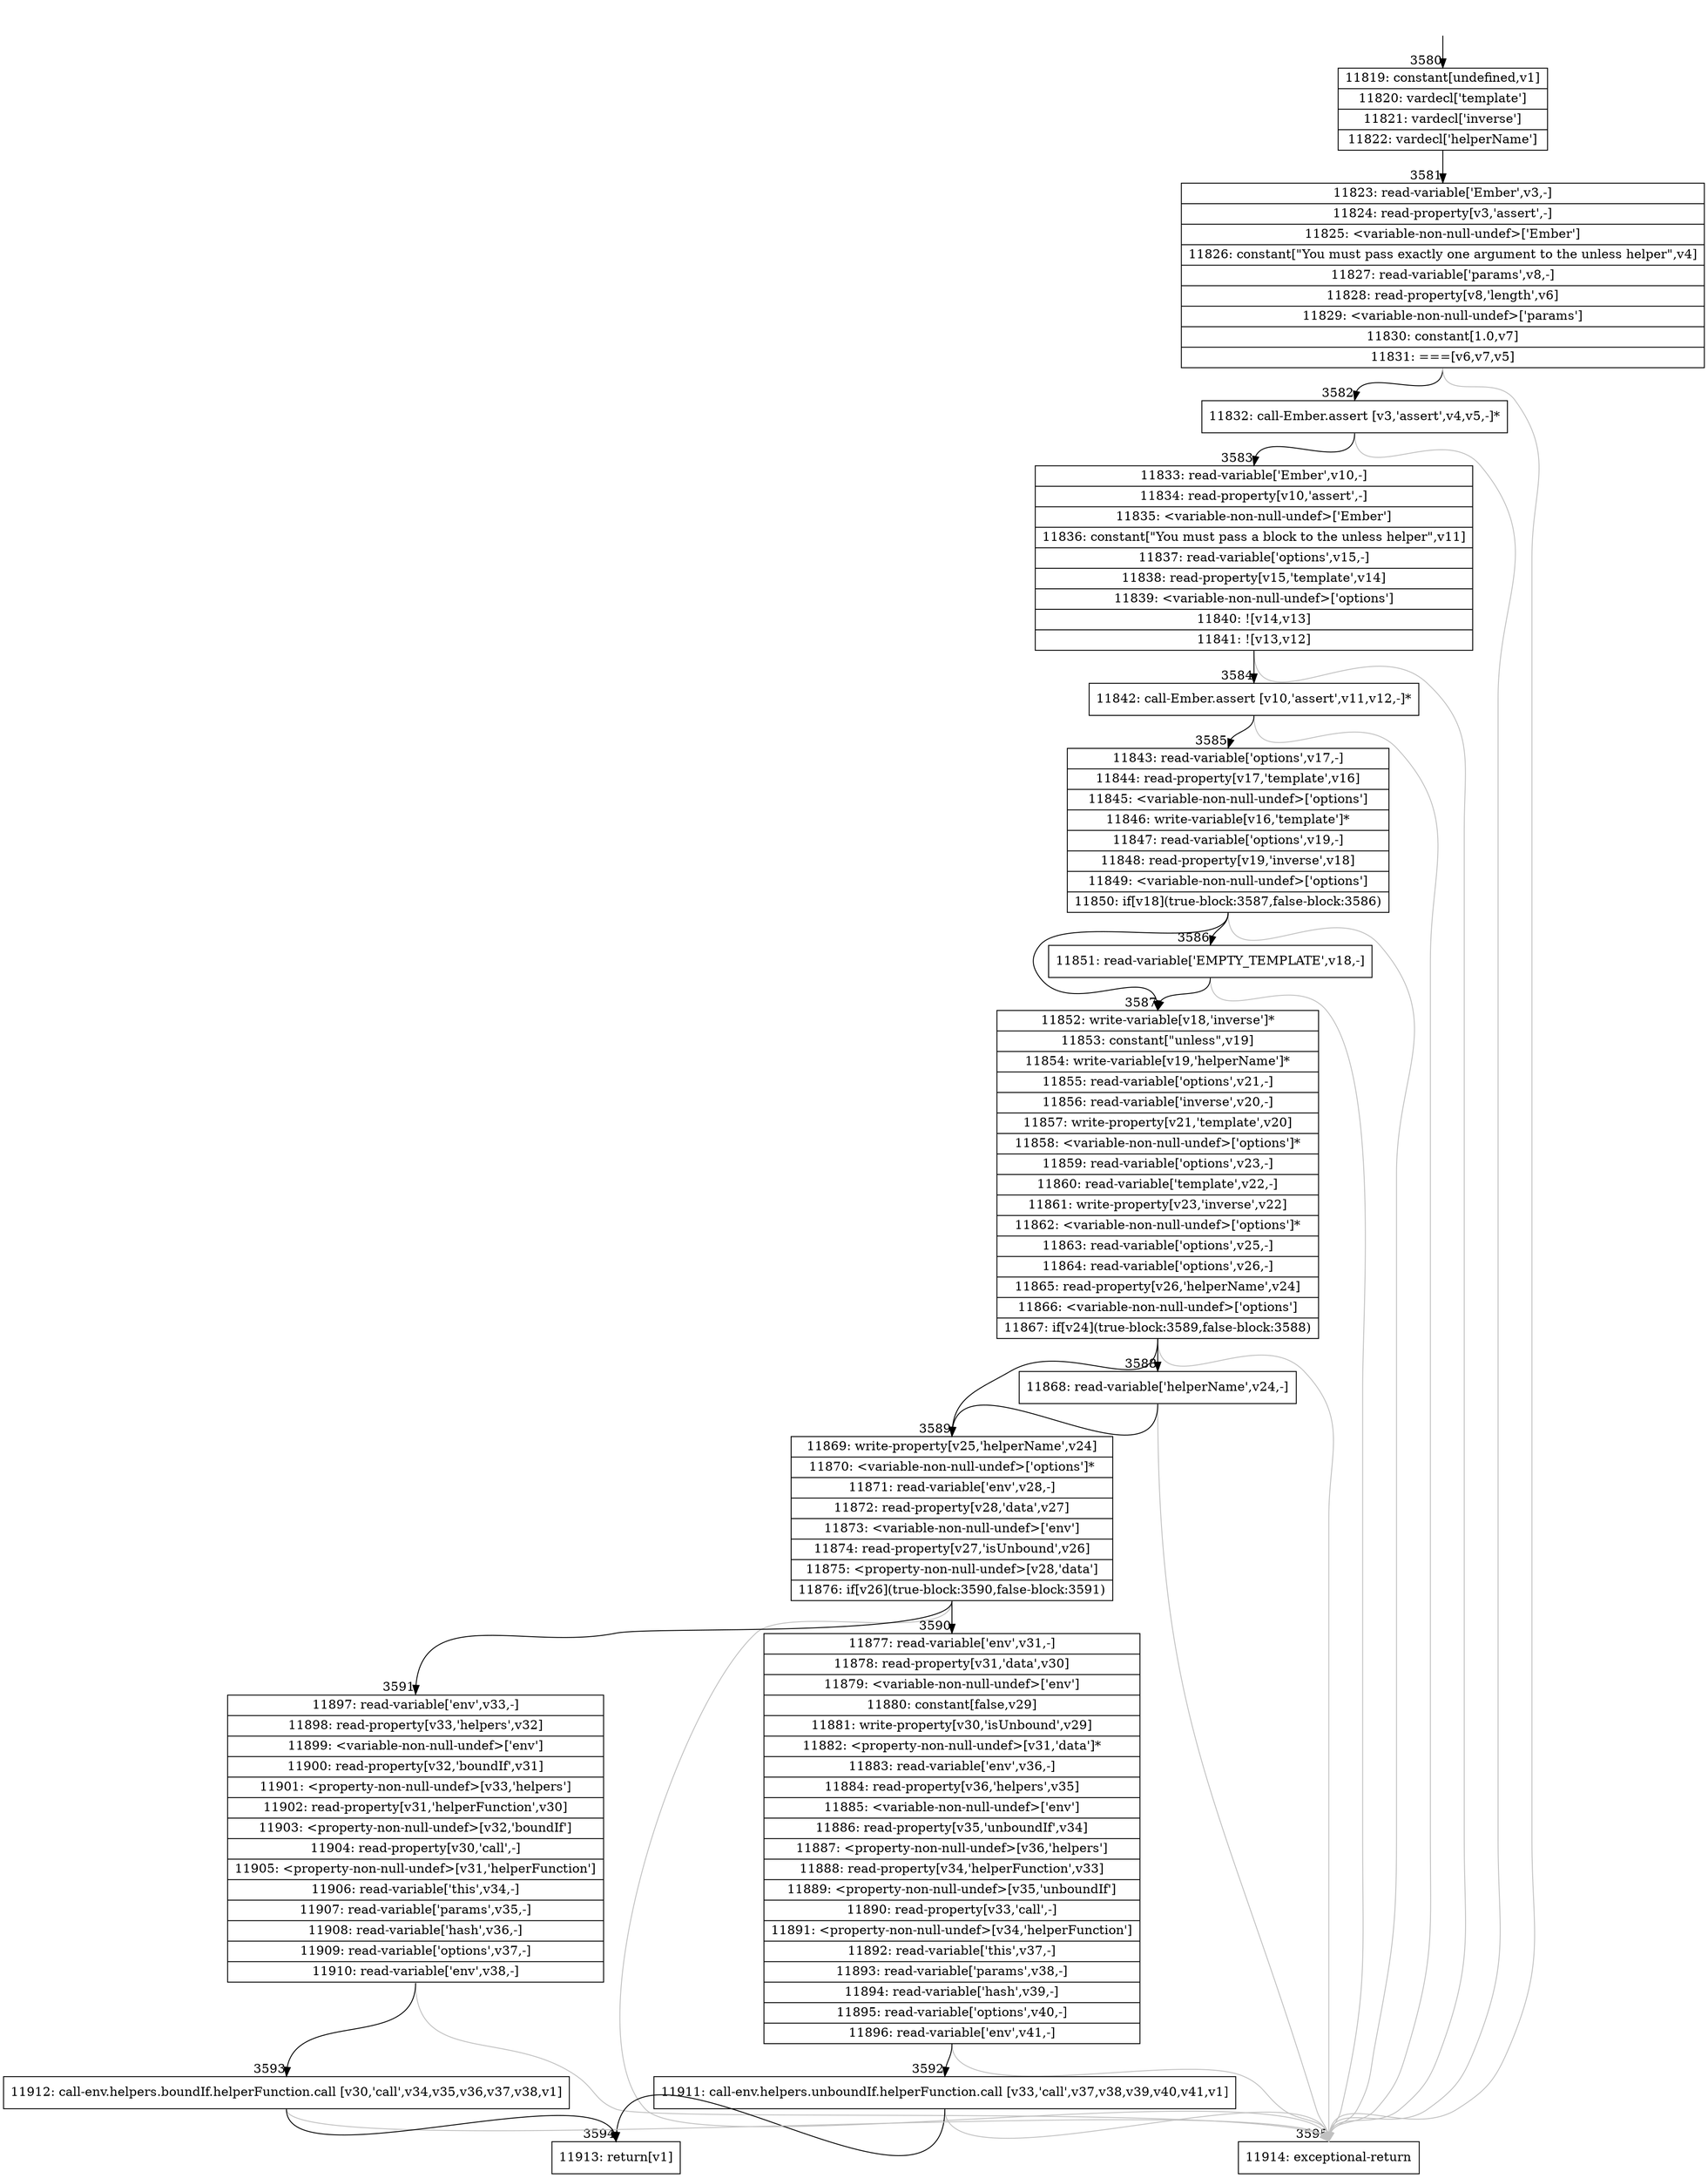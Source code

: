 digraph {
rankdir="TD"
BB_entry283[shape=none,label=""];
BB_entry283 -> BB3580 [tailport=s, headport=n, headlabel="    3580"]
BB3580 [shape=record label="{11819: constant[undefined,v1]|11820: vardecl['template']|11821: vardecl['inverse']|11822: vardecl['helperName']}" ] 
BB3580 -> BB3581 [tailport=s, headport=n, headlabel="      3581"]
BB3581 [shape=record label="{11823: read-variable['Ember',v3,-]|11824: read-property[v3,'assert',-]|11825: \<variable-non-null-undef\>['Ember']|11826: constant[\"You must pass exactly one argument to the unless helper\",v4]|11827: read-variable['params',v8,-]|11828: read-property[v8,'length',v6]|11829: \<variable-non-null-undef\>['params']|11830: constant[1.0,v7]|11831: ===[v6,v7,v5]}" ] 
BB3581 -> BB3582 [tailport=s, headport=n, headlabel="      3582"]
BB3581 -> BB3595 [tailport=s, headport=n, color=gray, headlabel="      3595"]
BB3582 [shape=record label="{11832: call-Ember.assert [v3,'assert',v4,v5,-]*}" ] 
BB3582 -> BB3583 [tailport=s, headport=n, headlabel="      3583"]
BB3582 -> BB3595 [tailport=s, headport=n, color=gray]
BB3583 [shape=record label="{11833: read-variable['Ember',v10,-]|11834: read-property[v10,'assert',-]|11835: \<variable-non-null-undef\>['Ember']|11836: constant[\"You must pass a block to the unless helper\",v11]|11837: read-variable['options',v15,-]|11838: read-property[v15,'template',v14]|11839: \<variable-non-null-undef\>['options']|11840: ![v14,v13]|11841: ![v13,v12]}" ] 
BB3583 -> BB3584 [tailport=s, headport=n, headlabel="      3584"]
BB3583 -> BB3595 [tailport=s, headport=n, color=gray]
BB3584 [shape=record label="{11842: call-Ember.assert [v10,'assert',v11,v12,-]*}" ] 
BB3584 -> BB3585 [tailport=s, headport=n, headlabel="      3585"]
BB3584 -> BB3595 [tailport=s, headport=n, color=gray]
BB3585 [shape=record label="{11843: read-variable['options',v17,-]|11844: read-property[v17,'template',v16]|11845: \<variable-non-null-undef\>['options']|11846: write-variable[v16,'template']*|11847: read-variable['options',v19,-]|11848: read-property[v19,'inverse',v18]|11849: \<variable-non-null-undef\>['options']|11850: if[v18](true-block:3587,false-block:3586)}" ] 
BB3585 -> BB3587 [tailport=s, headport=n, headlabel="      3587"]
BB3585 -> BB3586 [tailport=s, headport=n, headlabel="      3586"]
BB3585 -> BB3595 [tailport=s, headport=n, color=gray]
BB3586 [shape=record label="{11851: read-variable['EMPTY_TEMPLATE',v18,-]}" ] 
BB3586 -> BB3587 [tailport=s, headport=n]
BB3586 -> BB3595 [tailport=s, headport=n, color=gray]
BB3587 [shape=record label="{11852: write-variable[v18,'inverse']*|11853: constant[\"unless\",v19]|11854: write-variable[v19,'helperName']*|11855: read-variable['options',v21,-]|11856: read-variable['inverse',v20,-]|11857: write-property[v21,'template',v20]|11858: \<variable-non-null-undef\>['options']*|11859: read-variable['options',v23,-]|11860: read-variable['template',v22,-]|11861: write-property[v23,'inverse',v22]|11862: \<variable-non-null-undef\>['options']*|11863: read-variable['options',v25,-]|11864: read-variable['options',v26,-]|11865: read-property[v26,'helperName',v24]|11866: \<variable-non-null-undef\>['options']|11867: if[v24](true-block:3589,false-block:3588)}" ] 
BB3587 -> BB3589 [tailport=s, headport=n, headlabel="      3589"]
BB3587 -> BB3588 [tailport=s, headport=n, headlabel="      3588"]
BB3587 -> BB3595 [tailport=s, headport=n, color=gray]
BB3588 [shape=record label="{11868: read-variable['helperName',v24,-]}" ] 
BB3588 -> BB3589 [tailport=s, headport=n]
BB3588 -> BB3595 [tailport=s, headport=n, color=gray]
BB3589 [shape=record label="{11869: write-property[v25,'helperName',v24]|11870: \<variable-non-null-undef\>['options']*|11871: read-variable['env',v28,-]|11872: read-property[v28,'data',v27]|11873: \<variable-non-null-undef\>['env']|11874: read-property[v27,'isUnbound',v26]|11875: \<property-non-null-undef\>[v28,'data']|11876: if[v26](true-block:3590,false-block:3591)}" ] 
BB3589 -> BB3590 [tailport=s, headport=n, headlabel="      3590"]
BB3589 -> BB3591 [tailport=s, headport=n, headlabel="      3591"]
BB3589 -> BB3595 [tailport=s, headport=n, color=gray]
BB3590 [shape=record label="{11877: read-variable['env',v31,-]|11878: read-property[v31,'data',v30]|11879: \<variable-non-null-undef\>['env']|11880: constant[false,v29]|11881: write-property[v30,'isUnbound',v29]|11882: \<property-non-null-undef\>[v31,'data']*|11883: read-variable['env',v36,-]|11884: read-property[v36,'helpers',v35]|11885: \<variable-non-null-undef\>['env']|11886: read-property[v35,'unboundIf',v34]|11887: \<property-non-null-undef\>[v36,'helpers']|11888: read-property[v34,'helperFunction',v33]|11889: \<property-non-null-undef\>[v35,'unboundIf']|11890: read-property[v33,'call',-]|11891: \<property-non-null-undef\>[v34,'helperFunction']|11892: read-variable['this',v37,-]|11893: read-variable['params',v38,-]|11894: read-variable['hash',v39,-]|11895: read-variable['options',v40,-]|11896: read-variable['env',v41,-]}" ] 
BB3590 -> BB3592 [tailport=s, headport=n, headlabel="      3592"]
BB3590 -> BB3595 [tailport=s, headport=n, color=gray]
BB3591 [shape=record label="{11897: read-variable['env',v33,-]|11898: read-property[v33,'helpers',v32]|11899: \<variable-non-null-undef\>['env']|11900: read-property[v32,'boundIf',v31]|11901: \<property-non-null-undef\>[v33,'helpers']|11902: read-property[v31,'helperFunction',v30]|11903: \<property-non-null-undef\>[v32,'boundIf']|11904: read-property[v30,'call',-]|11905: \<property-non-null-undef\>[v31,'helperFunction']|11906: read-variable['this',v34,-]|11907: read-variable['params',v35,-]|11908: read-variable['hash',v36,-]|11909: read-variable['options',v37,-]|11910: read-variable['env',v38,-]}" ] 
BB3591 -> BB3593 [tailport=s, headport=n, headlabel="      3593"]
BB3591 -> BB3595 [tailport=s, headport=n, color=gray]
BB3592 [shape=record label="{11911: call-env.helpers.unboundIf.helperFunction.call [v33,'call',v37,v38,v39,v40,v41,v1]}" ] 
BB3592 -> BB3594 [tailport=s, headport=n, headlabel="      3594"]
BB3592 -> BB3595 [tailport=s, headport=n, color=gray]
BB3593 [shape=record label="{11912: call-env.helpers.boundIf.helperFunction.call [v30,'call',v34,v35,v36,v37,v38,v1]}" ] 
BB3593 -> BB3594 [tailport=s, headport=n]
BB3593 -> BB3595 [tailport=s, headport=n, color=gray]
BB3594 [shape=record label="{11913: return[v1]}" ] 
BB3595 [shape=record label="{11914: exceptional-return}" ] 
//#$~ 6401
}
